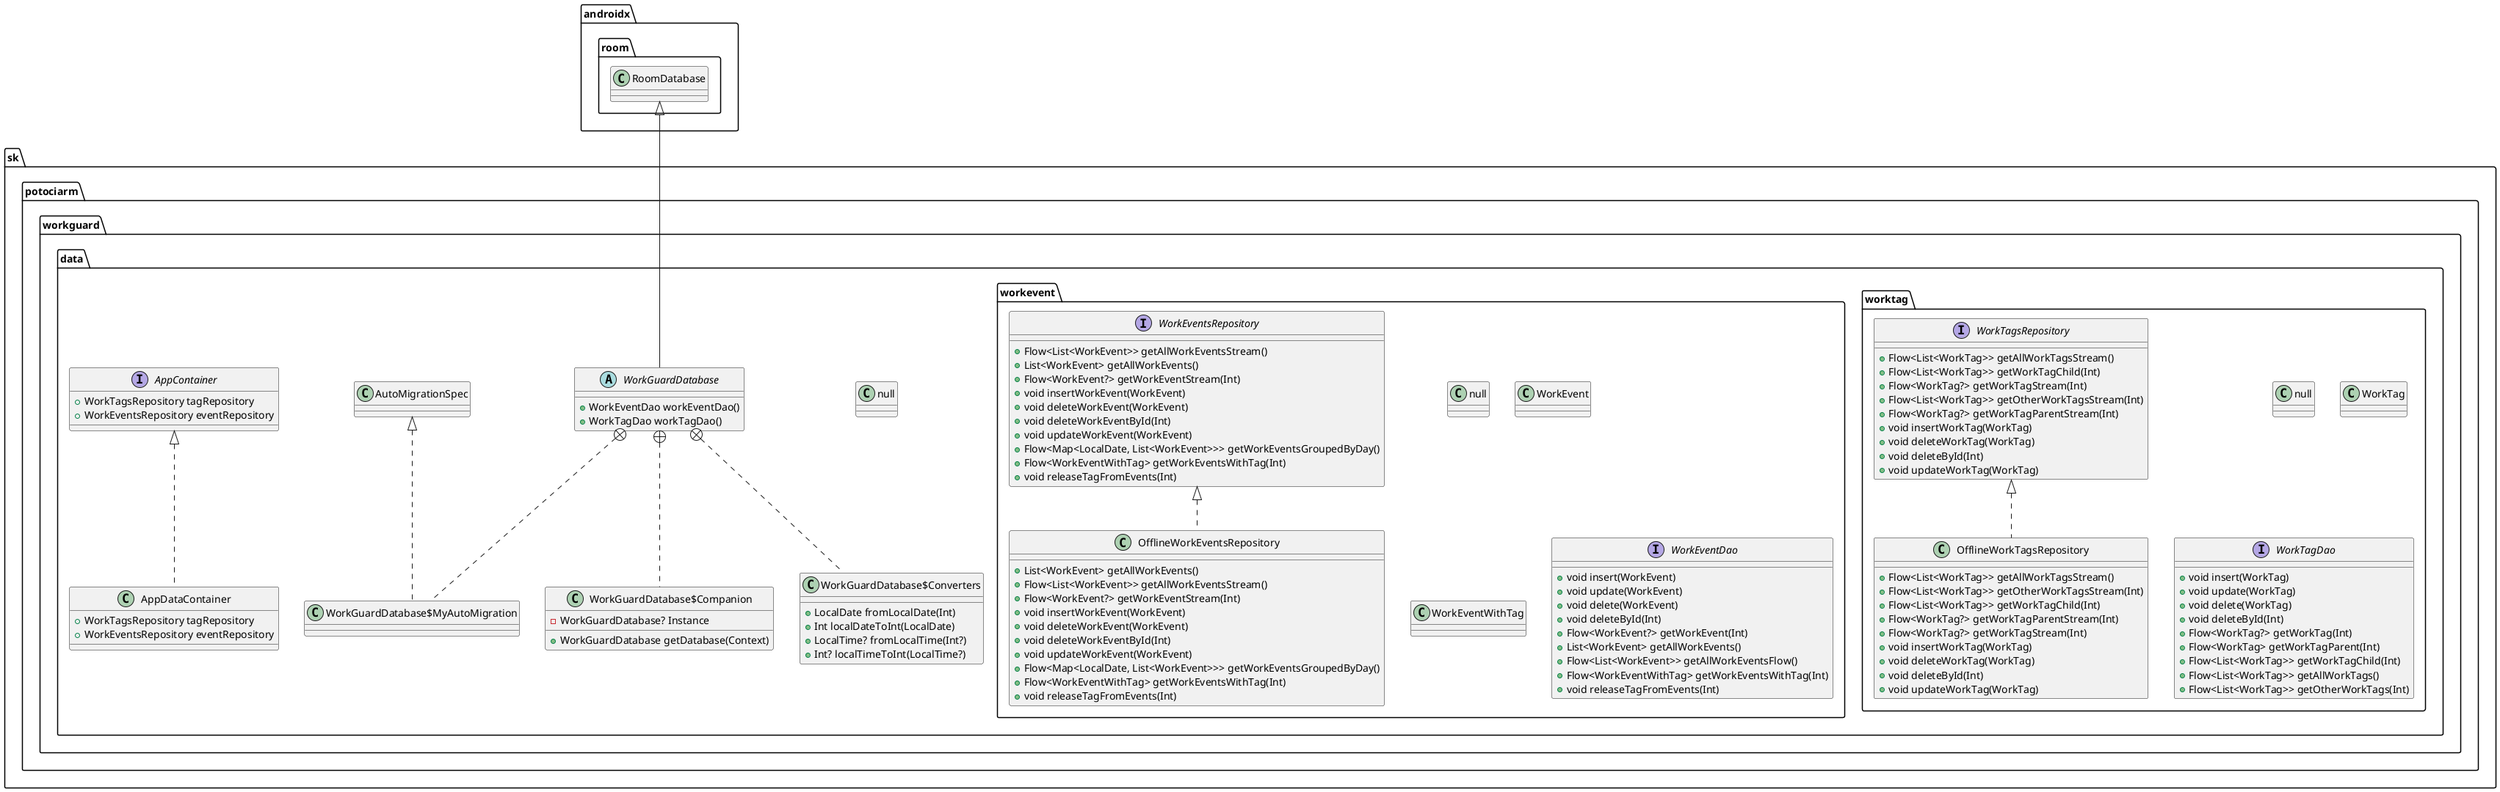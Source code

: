 @startuml
interface sk.potociarm.workguard.data.worktag.WorkTagsRepository {
+ Flow<List<WorkTag>> getAllWorkTagsStream()
+ Flow<List<WorkTag>> getWorkTagChild(Int)
+ Flow<WorkTag?> getWorkTagStream(Int)
+ Flow<List<WorkTag>> getOtherWorkTagsStream(Int)
+ Flow<WorkTag?> getWorkTagParentStream(Int)
+ void insertWorkTag(WorkTag)
+ void deleteWorkTag(WorkTag)
+ void deleteById(Int)
+ void updateWorkTag(WorkTag)
}

class sk.potociarm.workguard.data.workevent.null {
}
class sk.potociarm.workguard.data.workevent.WorkEvent {
}
class sk.potociarm.workguard.data.workevent.WorkEventWithTag {
}
interface sk.potociarm.workguard.data.workevent.WorkEventDao {
+ void insert(WorkEvent)
+ void update(WorkEvent)
+ void delete(WorkEvent)
+ void deleteById(Int)
+ Flow<WorkEvent?> getWorkEvent(Int)
+ List<WorkEvent> getAllWorkEvents()
+ Flow<List<WorkEvent>> getAllWorkEventsFlow()
+ Flow<WorkEventWithTag> getWorkEventsWithTag(Int)
+ void releaseTagFromEvents(Int)
}

class sk.potociarm.workguard.data.workevent.OfflineWorkEventsRepository {
+ List<WorkEvent> getAllWorkEvents()
+ Flow<List<WorkEvent>> getAllWorkEventsStream()
+ Flow<WorkEvent?> getWorkEventStream(Int)
+ void insertWorkEvent(WorkEvent)
+ void deleteWorkEvent(WorkEvent)
+ void deleteWorkEventById(Int)
+ void updateWorkEvent(WorkEvent)
+ Flow<Map<LocalDate, List<WorkEvent>>> getWorkEventsGroupedByDay()
+ Flow<WorkEventWithTag> getWorkEventsWithTag(Int)
+ void releaseTagFromEvents(Int)
}

class sk.potociarm.workguard.data.worktag.null {
}
class sk.potociarm.workguard.data.worktag.WorkTag {
}
class sk.potociarm.workguard.data.worktag.OfflineWorkTagsRepository {
+ Flow<List<WorkTag>> getAllWorkTagsStream()
+ Flow<List<WorkTag>> getOtherWorkTagsStream(Int)
+ Flow<List<WorkTag>> getWorkTagChild(Int)
+ Flow<WorkTag?> getWorkTagParentStream(Int)
+ Flow<WorkTag?> getWorkTagStream(Int)
+ void insertWorkTag(WorkTag)
+ void deleteWorkTag(WorkTag)
+ void deleteById(Int)
+ void updateWorkTag(WorkTag)
}

class sk.potociarm.workguard.data.null {
}
class sk.potociarm.workguard.data.null {
}
class sk.potociarm.workguard.data.null {
}
class sk.potociarm.workguard.data.WorkGuardDatabase$MyAutoMigration {
}
class sk.potociarm.workguard.data.WorkGuardDatabase$Companion {
- WorkGuardDatabase? Instance
+ WorkGuardDatabase getDatabase(Context)
}


class sk.potociarm.workguard.data.WorkGuardDatabase$Converters {
+ LocalDate fromLocalDate(Int)
+ Int localDateToInt(LocalDate)
+ LocalTime? fromLocalTime(Int?)
+ Int? localTimeToInt(LocalTime?)
}

abstract class sk.potociarm.workguard.data.WorkGuardDatabase {
+ WorkEventDao workEventDao()
+ WorkTagDao workTagDao()
}

interface sk.potociarm.workguard.data.workevent.WorkEventsRepository {
+ Flow<List<WorkEvent>> getAllWorkEventsStream()
+ List<WorkEvent> getAllWorkEvents()
+ Flow<WorkEvent?> getWorkEventStream(Int)
+ void insertWorkEvent(WorkEvent)
+ void deleteWorkEvent(WorkEvent)
+ void deleteWorkEventById(Int)
+ void updateWorkEvent(WorkEvent)
+ Flow<Map<LocalDate, List<WorkEvent>>> getWorkEventsGroupedByDay()
+ Flow<WorkEventWithTag> getWorkEventsWithTag(Int)
+ void releaseTagFromEvents(Int)
}

interface sk.potociarm.workguard.data.worktag.WorkTagDao {
+ void insert(WorkTag)
+ void update(WorkTag)
+ void delete(WorkTag)
+ void deleteById(Int)
+ Flow<WorkTag?> getWorkTag(Int)
+ Flow<WorkTag> getWorkTagParent(Int)
+ Flow<List<WorkTag>> getWorkTagChild(Int)
+ Flow<List<WorkTag>> getAllWorkTags()
+ Flow<List<WorkTag>> getOtherWorkTags(Int)
}

interface sk.potociarm.workguard.data.AppContainer {
+ WorkTagsRepository tagRepository
+ WorkEventsRepository eventRepository
}

class sk.potociarm.workguard.data.AppDataContainer {
+ WorkTagsRepository tagRepository
+ WorkEventsRepository eventRepository
}



sk.potociarm.workguard.data.workevent.WorkEventsRepository <|.. sk.potociarm.workguard.data.workevent.OfflineWorkEventsRepository
sk.potociarm.workguard.data.worktag.WorkTagsRepository <|.. sk.potociarm.workguard.data.worktag.OfflineWorkTagsRepository
sk.potociarm.workguard.data.WorkGuardDatabase +.. sk.potociarm.workguard.data.WorkGuardDatabase$MyAutoMigration
sk.potociarm.workguard.data.AutoMigrationSpec <|.. sk.potociarm.workguard.data.WorkGuardDatabase$MyAutoMigration
sk.potociarm.workguard.data.WorkGuardDatabase +.. sk.potociarm.workguard.data.WorkGuardDatabase$Companion
sk.potociarm.workguard.data.WorkGuardDatabase +.. sk.potociarm.workguard.data.WorkGuardDatabase$Converters
androidx.room.RoomDatabase <|-- sk.potociarm.workguard.data.WorkGuardDatabase
sk.potociarm.workguard.data.AppContainer <|.. sk.potociarm.workguard.data.AppDataContainer
@enduml